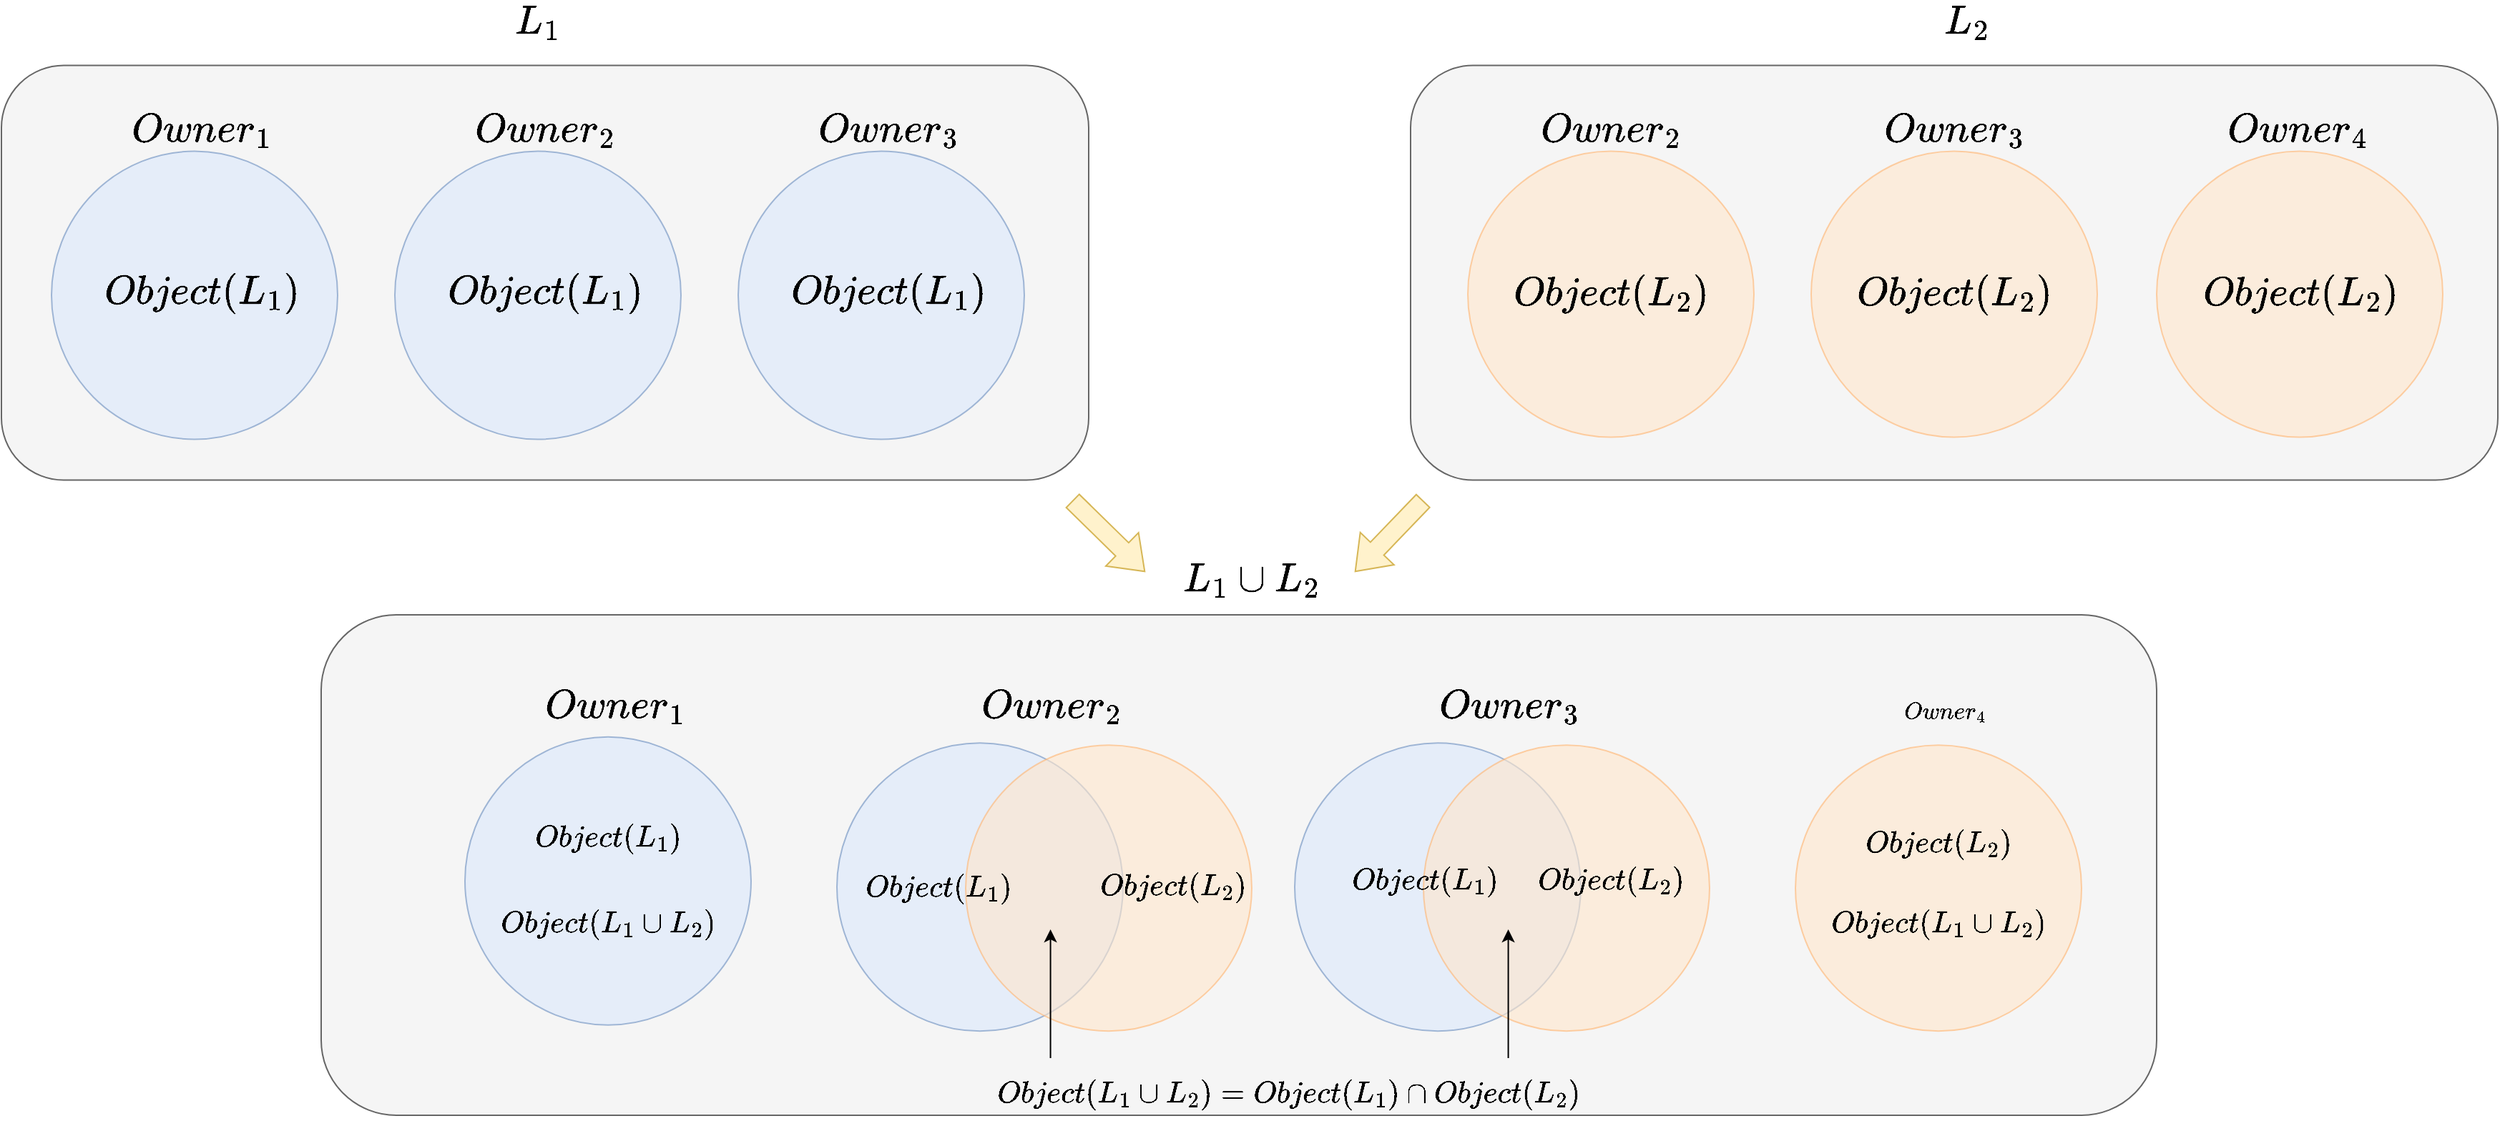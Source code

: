 <mxfile version="21.2.9" type="github">
  <diagram name="第 1 页" id="-tU2giaiC4PwmeR-Xja7">
    <mxGraphModel dx="2876" dy="1126" grid="1" gridSize="10" guides="1" tooltips="1" connect="1" arrows="1" fold="1" page="1" pageScale="1" pageWidth="827" pageHeight="1169" math="1" shadow="0">
      <root>
        <mxCell id="0" />
        <mxCell id="1" parent="0" />
        <mxCell id="G7wpn1RSfVlJ9Cp6VC8K-64" value="" style="rounded=1;whiteSpace=wrap;html=1;fontFamily=Helvetica;fontSize=12;fillColor=#f5f5f5;fontColor=#333333;strokeColor=#666666;" vertex="1" parent="1">
          <mxGeometry x="-191.5" y="1140" width="1283" height="350" as="geometry" />
        </mxCell>
        <mxCell id="G7wpn1RSfVlJ9Cp6VC8K-35" value="" style="ellipse;fillColor=#dae8fc;strokeColor=#6c8ebf;html=1;opacity=60;" vertex="1" parent="1">
          <mxGeometry x="169" y="1229.62" width="200" height="201.5" as="geometry" />
        </mxCell>
        <mxCell id="G7wpn1RSfVlJ9Cp6VC8K-36" value="" style="ellipse;fillColor=#ffe6cc;opacity=60;strokeColor=#FFB570;html=1;" vertex="1" parent="1">
          <mxGeometry x="259" y="1231.12" width="200" height="200" as="geometry" />
        </mxCell>
        <mxCell id="G7wpn1RSfVlJ9Cp6VC8K-37" value="&lt;font style=&quot;font-size: 18px;&quot;&gt;$$Object(L_1)$$&lt;/font&gt;" style="text;html=1;strokeColor=none;fillColor=none;align=center;verticalAlign=middle;whiteSpace=wrap;rounded=0;" vertex="1" parent="1">
          <mxGeometry x="190" y="1316.12" width="100" height="30" as="geometry" />
        </mxCell>
        <mxCell id="G7wpn1RSfVlJ9Cp6VC8K-38" value="&lt;font style=&quot;font-size: 18px;&quot;&gt;$$Object(L_2)$$&lt;/font&gt;" style="text;html=1;strokeColor=none;fillColor=none;align=center;verticalAlign=middle;whiteSpace=wrap;rounded=0;" vertex="1" parent="1">
          <mxGeometry x="354" y="1315.37" width="100" height="30" as="geometry" />
        </mxCell>
        <mxCell id="G7wpn1RSfVlJ9Cp6VC8K-39" value="&lt;font style=&quot;font-size: 18px;&quot;&gt;$$Object(L_1\cup L_2) &lt;br&gt;= Object(L_1) \cap Object(L_2)$$&lt;/font&gt;" style="text;html=1;strokeColor=none;fillColor=none;align=center;verticalAlign=middle;whiteSpace=wrap;rounded=0;" vertex="1" parent="1">
          <mxGeometry x="190" y="1460" width="590" height="30" as="geometry" />
        </mxCell>
        <mxCell id="G7wpn1RSfVlJ9Cp6VC8K-40" value="&lt;font style=&quot;font-size: 24px;&quot;&gt;$$Owner_2$$&lt;/font&gt;" style="text;html=1;strokeColor=none;fillColor=none;align=center;verticalAlign=middle;whiteSpace=wrap;rounded=0;" vertex="1" parent="1">
          <mxGeometry x="284" y="1188.62" width="70" height="30" as="geometry" />
        </mxCell>
        <mxCell id="G7wpn1RSfVlJ9Cp6VC8K-41" value="" style="ellipse;fillColor=#dae8fc;strokeColor=#6c8ebf;html=1;opacity=60;" vertex="1" parent="1">
          <mxGeometry x="489" y="1229.62" width="200" height="201.5" as="geometry" />
        </mxCell>
        <mxCell id="G7wpn1RSfVlJ9Cp6VC8K-42" value="" style="ellipse;fillColor=#ffe6cc;opacity=60;strokeColor=#FFB570;html=1;" vertex="1" parent="1">
          <mxGeometry x="579" y="1231.12" width="200" height="200" as="geometry" />
        </mxCell>
        <mxCell id="G7wpn1RSfVlJ9Cp6VC8K-46" value="&lt;font style=&quot;font-size: 24px;&quot;&gt;$$Owner_3$$&lt;/font&gt;" style="text;html=1;strokeColor=none;fillColor=none;align=center;verticalAlign=middle;whiteSpace=wrap;rounded=0;" vertex="1" parent="1">
          <mxGeometry x="604" y="1188.62" width="70" height="30" as="geometry" />
        </mxCell>
        <mxCell id="G7wpn1RSfVlJ9Cp6VC8K-53" value="" style="ellipse;fillColor=#dae8fc;strokeColor=#6c8ebf;html=1;opacity=60;" vertex="1" parent="1">
          <mxGeometry x="-91" y="1225.37" width="200" height="201.5" as="geometry" />
        </mxCell>
        <mxCell id="G7wpn1RSfVlJ9Cp6VC8K-54" value="&lt;font style=&quot;font-size: 24px;&quot;&gt;$$Owner_1$$&lt;/font&gt;" style="text;html=1;strokeColor=none;fillColor=none;align=center;verticalAlign=middle;whiteSpace=wrap;rounded=0;" vertex="1" parent="1">
          <mxGeometry x="-21" y="1188.62" width="70" height="30" as="geometry" />
        </mxCell>
        <mxCell id="G7wpn1RSfVlJ9Cp6VC8K-57" value="&lt;font style=&quot;font-size: 14px;&quot;&gt;$$Owner_4$$&lt;/font&gt;" style="text;html=1;strokeColor=none;fillColor=none;align=center;verticalAlign=middle;whiteSpace=wrap;rounded=0;" vertex="1" parent="1">
          <mxGeometry x="909" y="1192.87" width="70" height="30" as="geometry" />
        </mxCell>
        <mxCell id="G7wpn1RSfVlJ9Cp6VC8K-59" value="" style="ellipse;fillColor=#ffe6cc;opacity=60;strokeColor=#FFB570;html=1;" vertex="1" parent="1">
          <mxGeometry x="839" y="1231.12" width="200" height="200" as="geometry" />
        </mxCell>
        <mxCell id="G7wpn1RSfVlJ9Cp6VC8K-58" value="&lt;font style=&quot;font-size: 18px;&quot;&gt;$$Object(L_2)$$&lt;/font&gt;" style="text;html=1;strokeColor=none;fillColor=none;align=center;verticalAlign=middle;whiteSpace=wrap;rounded=0;" vertex="1" parent="1">
          <mxGeometry x="889" y="1285.37" width="100" height="30" as="geometry" />
        </mxCell>
        <mxCell id="G7wpn1RSfVlJ9Cp6VC8K-61" value="&lt;font style=&quot;font-size: 18px;&quot;&gt;$$Object(L_1\cup L_2)$$&lt;/font&gt;" style="text;html=1;strokeColor=none;fillColor=none;align=center;verticalAlign=middle;whiteSpace=wrap;rounded=0;" vertex="1" parent="1">
          <mxGeometry x="-41" y="1341.12" width="100" height="30" as="geometry" />
        </mxCell>
        <mxCell id="G7wpn1RSfVlJ9Cp6VC8K-63" value="&lt;font style=&quot;font-size: 18px;&quot;&gt;$$Object(L_1\cup L_2)$$&lt;/font&gt;" style="text;html=1;strokeColor=none;fillColor=none;align=center;verticalAlign=middle;whiteSpace=wrap;rounded=0;" vertex="1" parent="1">
          <mxGeometry x="889" y="1341.12" width="100" height="30" as="geometry" />
        </mxCell>
        <mxCell id="G7wpn1RSfVlJ9Cp6VC8K-65" value="" style="rounded=1;whiteSpace=wrap;html=1;fontFamily=Helvetica;fontSize=12;fillColor=#f5f5f5;fontColor=#333333;strokeColor=#666666;" vertex="1" parent="1">
          <mxGeometry x="-415" y="755.75" width="760" height="290" as="geometry" />
        </mxCell>
        <mxCell id="G7wpn1RSfVlJ9Cp6VC8K-66" value="" style="ellipse;fillColor=#dae8fc;strokeColor=#6c8ebf;html=1;opacity=60;" vertex="1" parent="1">
          <mxGeometry x="-380" y="815.75" width="200" height="201.5" as="geometry" />
        </mxCell>
        <mxCell id="G7wpn1RSfVlJ9Cp6VC8K-67" value="&lt;font style=&quot;font-size: 24px;&quot;&gt;$$Owner_1$$&lt;/font&gt;" style="text;html=1;strokeColor=none;fillColor=none;align=center;verticalAlign=middle;whiteSpace=wrap;rounded=0;" vertex="1" parent="1">
          <mxGeometry x="-310" y="785.75" width="70" height="30" as="geometry" />
        </mxCell>
        <mxCell id="G7wpn1RSfVlJ9Cp6VC8K-68" value="" style="ellipse;fillColor=#dae8fc;strokeColor=#6c8ebf;html=1;opacity=60;" vertex="1" parent="1">
          <mxGeometry x="-140" y="815.75" width="200" height="201.5" as="geometry" />
        </mxCell>
        <mxCell id="G7wpn1RSfVlJ9Cp6VC8K-69" value="&lt;font style=&quot;font-size: 24px;&quot;&gt;$$Owner_2$$&lt;/font&gt;" style="text;html=1;strokeColor=none;fillColor=none;align=center;verticalAlign=middle;whiteSpace=wrap;rounded=0;" vertex="1" parent="1">
          <mxGeometry x="-70" y="785.75" width="70" height="30" as="geometry" />
        </mxCell>
        <mxCell id="G7wpn1RSfVlJ9Cp6VC8K-70" value="" style="ellipse;fillColor=#dae8fc;strokeColor=#6c8ebf;html=1;opacity=60;" vertex="1" parent="1">
          <mxGeometry x="100" y="815.75" width="200" height="201.5" as="geometry" />
        </mxCell>
        <mxCell id="G7wpn1RSfVlJ9Cp6VC8K-71" value="&lt;font style=&quot;font-size: 24px;&quot;&gt;$$Owner_3$$&lt;/font&gt;" style="text;html=1;strokeColor=none;fillColor=none;align=center;verticalAlign=middle;whiteSpace=wrap;rounded=0;" vertex="1" parent="1">
          <mxGeometry x="170" y="785.75" width="70" height="30" as="geometry" />
        </mxCell>
        <mxCell id="G7wpn1RSfVlJ9Cp6VC8K-72" value="" style="rounded=1;whiteSpace=wrap;html=1;fontFamily=Helvetica;fontSize=12;fillColor=#f5f5f5;fontColor=#333333;strokeColor=#666666;" vertex="1" parent="1">
          <mxGeometry x="570" y="755.75" width="760" height="290" as="geometry" />
        </mxCell>
        <mxCell id="G7wpn1RSfVlJ9Cp6VC8K-74" value="&lt;font style=&quot;font-size: 24px;&quot;&gt;$$Owner_2$$&lt;/font&gt;" style="text;html=1;strokeColor=none;fillColor=none;align=center;verticalAlign=middle;whiteSpace=wrap;rounded=0;" vertex="1" parent="1">
          <mxGeometry x="675" y="785.75" width="70" height="30" as="geometry" />
        </mxCell>
        <mxCell id="G7wpn1RSfVlJ9Cp6VC8K-76" value="&lt;font style=&quot;font-size: 24px;&quot;&gt;$$Owner_3$$&lt;/font&gt;" style="text;html=1;strokeColor=none;fillColor=none;align=center;verticalAlign=middle;whiteSpace=wrap;rounded=0;" vertex="1" parent="1">
          <mxGeometry x="915" y="785.75" width="70" height="30" as="geometry" />
        </mxCell>
        <mxCell id="G7wpn1RSfVlJ9Cp6VC8K-78" value="&lt;font style=&quot;font-size: 24px;&quot;&gt;$$Owner_4$$&lt;/font&gt;" style="text;html=1;strokeColor=none;fillColor=none;align=center;verticalAlign=middle;whiteSpace=wrap;rounded=0;" vertex="1" parent="1">
          <mxGeometry x="1155" y="785.75" width="70" height="30" as="geometry" />
        </mxCell>
        <mxCell id="G7wpn1RSfVlJ9Cp6VC8K-80" value="" style="ellipse;fillColor=#ffe6cc;opacity=60;strokeColor=#FFB570;html=1;" vertex="1" parent="1">
          <mxGeometry x="610" y="815.75" width="200" height="200" as="geometry" />
        </mxCell>
        <mxCell id="G7wpn1RSfVlJ9Cp6VC8K-81" value="" style="ellipse;fillColor=#ffe6cc;opacity=60;strokeColor=#FFB570;html=1;" vertex="1" parent="1">
          <mxGeometry x="850" y="815.75" width="200" height="200" as="geometry" />
        </mxCell>
        <mxCell id="G7wpn1RSfVlJ9Cp6VC8K-82" value="" style="ellipse;fillColor=#ffe6cc;opacity=60;strokeColor=#FFB570;html=1;" vertex="1" parent="1">
          <mxGeometry x="1091.5" y="815.75" width="200" height="200" as="geometry" />
        </mxCell>
        <mxCell id="G7wpn1RSfVlJ9Cp6VC8K-83" value="&lt;font style=&quot;font-size: 24px;&quot;&gt;$$Object(L_1)$$&lt;/font&gt;" style="text;html=1;strokeColor=none;fillColor=none;align=center;verticalAlign=middle;whiteSpace=wrap;rounded=0;" vertex="1" parent="1">
          <mxGeometry x="-325" y="900.0" width="100" height="30" as="geometry" />
        </mxCell>
        <mxCell id="G7wpn1RSfVlJ9Cp6VC8K-84" value="&lt;font style=&quot;font-size: 24px;&quot;&gt;$$Object(L_1)$$&lt;/font&gt;" style="text;html=1;strokeColor=none;fillColor=none;align=center;verticalAlign=middle;whiteSpace=wrap;rounded=0;" vertex="1" parent="1">
          <mxGeometry x="-85" y="900.0" width="100" height="30" as="geometry" />
        </mxCell>
        <mxCell id="G7wpn1RSfVlJ9Cp6VC8K-85" value="&lt;font style=&quot;font-size: 24px;&quot;&gt;$$Object(L_1)$$&lt;/font&gt;" style="text;html=1;strokeColor=none;fillColor=none;align=center;verticalAlign=middle;whiteSpace=wrap;rounded=0;" vertex="1" parent="1">
          <mxGeometry x="155" y="900.0" width="100" height="30" as="geometry" />
        </mxCell>
        <mxCell id="G7wpn1RSfVlJ9Cp6VC8K-86" value="&lt;font style=&quot;font-size: 24px;&quot;&gt;$$Object(L_2)$$&lt;/font&gt;" style="text;html=1;strokeColor=none;fillColor=none;align=center;verticalAlign=middle;whiteSpace=wrap;rounded=0;" vertex="1" parent="1">
          <mxGeometry x="660" y="900.75" width="100" height="30" as="geometry" />
        </mxCell>
        <mxCell id="G7wpn1RSfVlJ9Cp6VC8K-87" value="&lt;font style=&quot;font-size: 24px;&quot;&gt;$$Object(L_2)$$&lt;/font&gt;" style="text;html=1;strokeColor=none;fillColor=none;align=center;verticalAlign=middle;whiteSpace=wrap;rounded=0;" vertex="1" parent="1">
          <mxGeometry x="900" y="900.75" width="100" height="30" as="geometry" />
        </mxCell>
        <mxCell id="G7wpn1RSfVlJ9Cp6VC8K-88" value="&lt;font style=&quot;font-size: 24px;&quot;&gt;$$Object(L_2)$$&lt;/font&gt;" style="text;html=1;strokeColor=none;fillColor=none;align=center;verticalAlign=middle;whiteSpace=wrap;rounded=0;" vertex="1" parent="1">
          <mxGeometry x="1141.5" y="900.75" width="100" height="30" as="geometry" />
        </mxCell>
        <mxCell id="G7wpn1RSfVlJ9Cp6VC8K-89" value="" style="shape=flexArrow;endArrow=classic;html=1;rounded=0;fontFamily=Helvetica;fontSize=12;fontColor=default;fillColor=#fff2cc;strokeColor=#d6b656;endWidth=18.667;endSize=7.017;width=13;" edge="1" parent="1">
          <mxGeometry width="50" height="50" relative="1" as="geometry">
            <mxPoint x="333.5" y="1060" as="sourcePoint" />
            <mxPoint x="384.5" y="1110" as="targetPoint" />
          </mxGeometry>
        </mxCell>
        <mxCell id="G7wpn1RSfVlJ9Cp6VC8K-90" value="" style="shape=flexArrow;endArrow=classic;html=1;rounded=0;fontFamily=Helvetica;fontSize=12;fontColor=default;fillColor=#fff2cc;strokeColor=#d6b656;endWidth=18.667;endSize=7.017;width=13;" edge="1" parent="1">
          <mxGeometry width="50" height="50" relative="1" as="geometry">
            <mxPoint x="579" y="1060" as="sourcePoint" />
            <mxPoint x="531" y="1110" as="targetPoint" />
          </mxGeometry>
        </mxCell>
        <mxCell id="G7wpn1RSfVlJ9Cp6VC8K-91" value="&lt;font style=&quot;font-size: 24px;&quot;&gt;$$L_1$$&lt;/font&gt;" style="text;html=1;strokeColor=none;fillColor=none;align=center;verticalAlign=middle;whiteSpace=wrap;rounded=0;fontSize=12;fontFamily=Helvetica;fontColor=default;" vertex="1" parent="1">
          <mxGeometry x="-70" y="710" width="60" height="30" as="geometry" />
        </mxCell>
        <mxCell id="G7wpn1RSfVlJ9Cp6VC8K-92" value="&lt;font style=&quot;font-size: 24px;&quot;&gt;$$L_2$$&lt;/font&gt;" style="text;html=1;strokeColor=none;fillColor=none;align=center;verticalAlign=middle;whiteSpace=wrap;rounded=0;fontSize=12;fontFamily=Helvetica;fontColor=default;" vertex="1" parent="1">
          <mxGeometry x="929" y="710" width="60" height="30" as="geometry" />
        </mxCell>
        <mxCell id="G7wpn1RSfVlJ9Cp6VC8K-93" value="&lt;font style=&quot;font-size: 24px;&quot;&gt;$$L_1\cup L_2$$&lt;/font&gt;" style="text;html=1;strokeColor=none;fillColor=none;align=center;verticalAlign=middle;whiteSpace=wrap;rounded=0;fontSize=12;fontFamily=Helvetica;fontColor=default;" vertex="1" parent="1">
          <mxGeometry x="429" y="1100" width="60" height="30" as="geometry" />
        </mxCell>
        <mxCell id="G7wpn1RSfVlJ9Cp6VC8K-94" value="&lt;font style=&quot;font-size: 18px;&quot;&gt;$$Object(L_1)$$&lt;/font&gt;" style="text;html=1;strokeColor=none;fillColor=none;align=center;verticalAlign=middle;whiteSpace=wrap;rounded=0;" vertex="1" parent="1">
          <mxGeometry x="-41" y="1281.12" width="100" height="30" as="geometry" />
        </mxCell>
        <mxCell id="G7wpn1RSfVlJ9Cp6VC8K-96" value="&lt;font style=&quot;font-size: 18px;&quot;&gt;$$Object(L_1)$$&lt;/font&gt;" style="text;html=1;strokeColor=none;fillColor=none;align=center;verticalAlign=middle;whiteSpace=wrap;rounded=0;" vertex="1" parent="1">
          <mxGeometry x="530" y="1311.12" width="100" height="30" as="geometry" />
        </mxCell>
        <mxCell id="G7wpn1RSfVlJ9Cp6VC8K-97" value="&lt;font style=&quot;font-size: 18px;&quot;&gt;$$Object(L_2)$$&lt;/font&gt;" style="text;html=1;strokeColor=none;fillColor=none;align=center;verticalAlign=middle;whiteSpace=wrap;rounded=0;" vertex="1" parent="1">
          <mxGeometry x="660" y="1311.12" width="100" height="30" as="geometry" />
        </mxCell>
        <mxCell id="G7wpn1RSfVlJ9Cp6VC8K-100" value="" style="endArrow=classic;html=1;rounded=0;fontFamily=Helvetica;fontSize=12;fontColor=default;" edge="1" parent="1">
          <mxGeometry width="50" height="50" relative="1" as="geometry">
            <mxPoint x="318.29" y="1450" as="sourcePoint" />
            <mxPoint x="318.29" y="1360" as="targetPoint" />
          </mxGeometry>
        </mxCell>
        <mxCell id="G7wpn1RSfVlJ9Cp6VC8K-101" value="" style="endArrow=classic;html=1;rounded=0;fontFamily=Helvetica;fontSize=12;fontColor=default;" edge="1" parent="1">
          <mxGeometry width="50" height="50" relative="1" as="geometry">
            <mxPoint x="638.29" y="1450" as="sourcePoint" />
            <mxPoint x="638.29" y="1360" as="targetPoint" />
          </mxGeometry>
        </mxCell>
      </root>
    </mxGraphModel>
  </diagram>
</mxfile>
